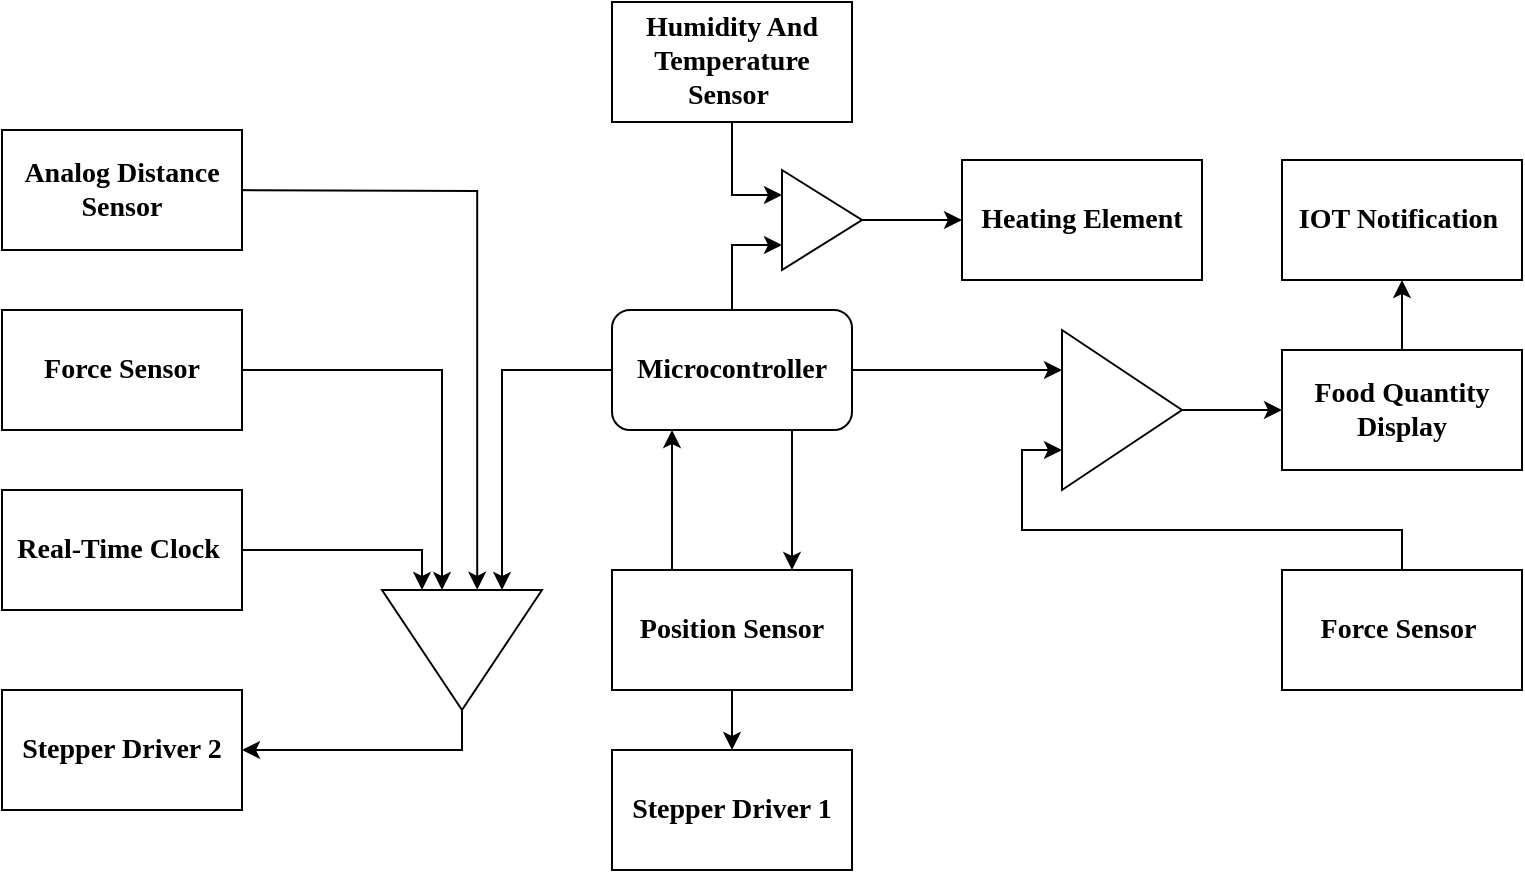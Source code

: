 <mxfile version="22.1.21" type="device">
  <diagram name="Page-1" id="GReUHYMmRBQ4iVzE6dfe">
    <mxGraphModel dx="1238" dy="620" grid="1" gridSize="10" guides="1" tooltips="1" connect="1" arrows="1" fold="1" page="1" pageScale="1" pageWidth="850" pageHeight="1100" math="0" shadow="0">
      <root>
        <mxCell id="0" />
        <mxCell id="1" parent="0" />
        <mxCell id="Xm6tsWq_4RSOkTCT3J5A-17" style="edgeStyle=orthogonalEdgeStyle;rounded=0;orthogonalLoop=1;jettySize=auto;html=1;exitX=0.75;exitY=1;exitDx=0;exitDy=0;entryX=0.75;entryY=0;entryDx=0;entryDy=0;fontFamily=Times New Roman;fontSize=14;fontStyle=1" edge="1" parent="1" source="Xm6tsWq_4RSOkTCT3J5A-1" target="Xm6tsWq_4RSOkTCT3J5A-4">
          <mxGeometry relative="1" as="geometry" />
        </mxCell>
        <mxCell id="Xm6tsWq_4RSOkTCT3J5A-27" style="edgeStyle=orthogonalEdgeStyle;rounded=0;orthogonalLoop=1;jettySize=auto;html=1;exitX=0.5;exitY=0;exitDx=0;exitDy=0;entryX=0;entryY=0.75;entryDx=0;entryDy=0;fontFamily=Times New Roman;fontSize=14;fontStyle=1" edge="1" parent="1" source="Xm6tsWq_4RSOkTCT3J5A-1" target="Xm6tsWq_4RSOkTCT3J5A-22">
          <mxGeometry relative="1" as="geometry" />
        </mxCell>
        <mxCell id="Xm6tsWq_4RSOkTCT3J5A-38" style="edgeStyle=orthogonalEdgeStyle;rounded=0;orthogonalLoop=1;jettySize=auto;html=1;entryX=0;entryY=0.25;entryDx=0;entryDy=0;fontFamily=Times New Roman;fontSize=14;fontStyle=1" edge="1" parent="1" source="Xm6tsWq_4RSOkTCT3J5A-1" target="Xm6tsWq_4RSOkTCT3J5A-37">
          <mxGeometry relative="1" as="geometry" />
        </mxCell>
        <mxCell id="Xm6tsWq_4RSOkTCT3J5A-1" value="Microcontroller" style="rounded=1;whiteSpace=wrap;html=1;fontFamily=Times New Roman;fontSize=14;fontStyle=1" vertex="1" parent="1">
          <mxGeometry x="335" y="194" width="120" height="60" as="geometry" />
        </mxCell>
        <mxCell id="Xm6tsWq_4RSOkTCT3J5A-7" style="edgeStyle=orthogonalEdgeStyle;rounded=0;orthogonalLoop=1;jettySize=auto;html=1;exitX=1;exitY=0.5;exitDx=0;exitDy=0;entryX=-0.002;entryY=0.405;entryDx=0;entryDy=0;fontFamily=Times New Roman;fontSize=14;fontStyle=1;entryPerimeter=0;" edge="1" parent="1" target="Xm6tsWq_4RSOkTCT3J5A-6">
          <mxGeometry relative="1" as="geometry">
            <mxPoint x="140" y="134.0" as="sourcePoint" />
            <mxPoint x="270" y="254" as="targetPoint" />
          </mxGeometry>
        </mxCell>
        <mxCell id="Xm6tsWq_4RSOkTCT3J5A-2" value="Analog Distance Sensor" style="rounded=0;whiteSpace=wrap;html=1;fontFamily=Times New Roman;fontSize=14;fontStyle=1" vertex="1" parent="1">
          <mxGeometry x="30" y="104" width="120" height="60" as="geometry" />
        </mxCell>
        <mxCell id="Xm6tsWq_4RSOkTCT3J5A-8" style="edgeStyle=orthogonalEdgeStyle;rounded=0;orthogonalLoop=1;jettySize=auto;html=1;exitX=1;exitY=0.5;exitDx=0;exitDy=0;entryX=0;entryY=0.5;entryDx=0;entryDy=0;fontFamily=Times New Roman;fontSize=14;fontStyle=1" edge="1" parent="1">
          <mxGeometry relative="1" as="geometry">
            <mxPoint x="140" y="224" as="sourcePoint" />
            <mxPoint x="250" y="334" as="targetPoint" />
            <Array as="points">
              <mxPoint x="250" y="224" />
            </Array>
          </mxGeometry>
        </mxCell>
        <mxCell id="Xm6tsWq_4RSOkTCT3J5A-3" value="Force Sensor" style="rounded=0;whiteSpace=wrap;html=1;fontFamily=Times New Roman;fontSize=14;fontStyle=1" vertex="1" parent="1">
          <mxGeometry x="30" y="194" width="120" height="60" as="geometry" />
        </mxCell>
        <mxCell id="Xm6tsWq_4RSOkTCT3J5A-18" style="edgeStyle=orthogonalEdgeStyle;rounded=0;orthogonalLoop=1;jettySize=auto;html=1;exitX=0.25;exitY=0;exitDx=0;exitDy=0;entryX=0.25;entryY=1;entryDx=0;entryDy=0;fontFamily=Times New Roman;fontSize=14;fontStyle=1" edge="1" parent="1" source="Xm6tsWq_4RSOkTCT3J5A-4" target="Xm6tsWq_4RSOkTCT3J5A-1">
          <mxGeometry relative="1" as="geometry" />
        </mxCell>
        <mxCell id="Xm6tsWq_4RSOkTCT3J5A-44" style="edgeStyle=orthogonalEdgeStyle;rounded=0;orthogonalLoop=1;jettySize=auto;html=1;exitX=0.5;exitY=1;exitDx=0;exitDy=0;entryX=0.5;entryY=0;entryDx=0;entryDy=0;" edge="1" parent="1" source="Xm6tsWq_4RSOkTCT3J5A-4" target="Xm6tsWq_4RSOkTCT3J5A-14">
          <mxGeometry relative="1" as="geometry" />
        </mxCell>
        <mxCell id="Xm6tsWq_4RSOkTCT3J5A-4" value="Position Sensor" style="rounded=0;whiteSpace=wrap;html=1;fontFamily=Times New Roman;fontSize=14;fontStyle=1" vertex="1" parent="1">
          <mxGeometry x="335" y="324" width="120" height="60" as="geometry" />
        </mxCell>
        <mxCell id="Xm6tsWq_4RSOkTCT3J5A-10" style="edgeStyle=orthogonalEdgeStyle;rounded=0;orthogonalLoop=1;jettySize=auto;html=1;exitX=1;exitY=0.5;exitDx=0;exitDy=0;entryX=0;entryY=0.75;entryDx=0;entryDy=0;fontFamily=Times New Roman;fontSize=14;fontStyle=1" edge="1" parent="1" source="Xm6tsWq_4RSOkTCT3J5A-5" target="Xm6tsWq_4RSOkTCT3J5A-6">
          <mxGeometry relative="1" as="geometry" />
        </mxCell>
        <mxCell id="Xm6tsWq_4RSOkTCT3J5A-5" value="Real-Time Clock&amp;nbsp;" style="rounded=0;whiteSpace=wrap;html=1;fontFamily=Times New Roman;fontSize=14;fontStyle=1" vertex="1" parent="1">
          <mxGeometry x="30" y="284" width="120" height="60" as="geometry" />
        </mxCell>
        <mxCell id="Xm6tsWq_4RSOkTCT3J5A-46" style="edgeStyle=orthogonalEdgeStyle;rounded=0;orthogonalLoop=1;jettySize=auto;html=1;exitX=1;exitY=0.5;exitDx=0;exitDy=0;entryX=1;entryY=0.5;entryDx=0;entryDy=0;" edge="1" parent="1" source="Xm6tsWq_4RSOkTCT3J5A-6" target="Xm6tsWq_4RSOkTCT3J5A-15">
          <mxGeometry relative="1" as="geometry" />
        </mxCell>
        <mxCell id="Xm6tsWq_4RSOkTCT3J5A-6" value="" style="triangle;whiteSpace=wrap;html=1;fontFamily=Times New Roman;fontSize=14;fontStyle=1;rotation=90;" vertex="1" parent="1">
          <mxGeometry x="230" y="324" width="60" height="80" as="geometry" />
        </mxCell>
        <mxCell id="Xm6tsWq_4RSOkTCT3J5A-14" value="Stepper Driver 1" style="rounded=0;whiteSpace=wrap;html=1;fontFamily=Times New Roman;fontSize=14;fontStyle=1" vertex="1" parent="1">
          <mxGeometry x="335" y="414" width="120" height="60" as="geometry" />
        </mxCell>
        <mxCell id="Xm6tsWq_4RSOkTCT3J5A-15" value="Stepper Driver 2" style="rounded=0;whiteSpace=wrap;html=1;fontFamily=Times New Roman;fontSize=14;fontStyle=1" vertex="1" parent="1">
          <mxGeometry x="30" y="384" width="120" height="60" as="geometry" />
        </mxCell>
        <mxCell id="Xm6tsWq_4RSOkTCT3J5A-26" style="edgeStyle=orthogonalEdgeStyle;rounded=0;orthogonalLoop=1;jettySize=auto;html=1;exitX=0.5;exitY=1;exitDx=0;exitDy=0;entryX=0;entryY=0.25;entryDx=0;entryDy=0;fontFamily=Times New Roman;fontSize=14;fontStyle=1" edge="1" parent="1" source="Xm6tsWq_4RSOkTCT3J5A-21" target="Xm6tsWq_4RSOkTCT3J5A-22">
          <mxGeometry relative="1" as="geometry" />
        </mxCell>
        <mxCell id="Xm6tsWq_4RSOkTCT3J5A-21" value="Humidity And Temperature Sensor&amp;nbsp;" style="rounded=0;whiteSpace=wrap;html=1;fontFamily=Times New Roman;fontSize=14;fontStyle=1" vertex="1" parent="1">
          <mxGeometry x="335" y="40" width="120" height="60" as="geometry" />
        </mxCell>
        <mxCell id="Xm6tsWq_4RSOkTCT3J5A-29" style="edgeStyle=orthogonalEdgeStyle;rounded=0;orthogonalLoop=1;jettySize=auto;html=1;exitX=1;exitY=0.5;exitDx=0;exitDy=0;entryX=0;entryY=0.5;entryDx=0;entryDy=0;fontFamily=Times New Roman;fontSize=14;fontStyle=1" edge="1" parent="1" source="Xm6tsWq_4RSOkTCT3J5A-22" target="Xm6tsWq_4RSOkTCT3J5A-28">
          <mxGeometry relative="1" as="geometry" />
        </mxCell>
        <mxCell id="Xm6tsWq_4RSOkTCT3J5A-22" value="" style="triangle;whiteSpace=wrap;html=1;fontFamily=Times New Roman;fontSize=14;fontStyle=1" vertex="1" parent="1">
          <mxGeometry x="420" y="124" width="40" height="50" as="geometry" />
        </mxCell>
        <mxCell id="Xm6tsWq_4RSOkTCT3J5A-28" value="Heating Element" style="rounded=0;whiteSpace=wrap;html=1;fontFamily=Times New Roman;fontSize=14;fontStyle=1" vertex="1" parent="1">
          <mxGeometry x="510" y="119" width="120" height="60" as="geometry" />
        </mxCell>
        <mxCell id="Xm6tsWq_4RSOkTCT3J5A-39" style="edgeStyle=orthogonalEdgeStyle;rounded=0;orthogonalLoop=1;jettySize=auto;html=1;exitX=0.5;exitY=0;exitDx=0;exitDy=0;entryX=0;entryY=0.75;entryDx=0;entryDy=0;fontFamily=Times New Roman;fontSize=14;fontStyle=1" edge="1" parent="1" source="Xm6tsWq_4RSOkTCT3J5A-35" target="Xm6tsWq_4RSOkTCT3J5A-37">
          <mxGeometry relative="1" as="geometry" />
        </mxCell>
        <mxCell id="Xm6tsWq_4RSOkTCT3J5A-35" value="Force Sensor&amp;nbsp;" style="rounded=0;whiteSpace=wrap;html=1;fontFamily=Times New Roman;fontSize=14;fontStyle=1" vertex="1" parent="1">
          <mxGeometry x="670" y="324" width="120" height="60" as="geometry" />
        </mxCell>
        <mxCell id="Xm6tsWq_4RSOkTCT3J5A-41" style="edgeStyle=orthogonalEdgeStyle;rounded=0;orthogonalLoop=1;jettySize=auto;html=1;exitX=1;exitY=0.5;exitDx=0;exitDy=0;entryX=0;entryY=0.5;entryDx=0;entryDy=0;fontFamily=Times New Roman;fontSize=14;fontStyle=1" edge="1" parent="1" source="Xm6tsWq_4RSOkTCT3J5A-37" target="Xm6tsWq_4RSOkTCT3J5A-40">
          <mxGeometry relative="1" as="geometry" />
        </mxCell>
        <mxCell id="Xm6tsWq_4RSOkTCT3J5A-37" value="" style="triangle;whiteSpace=wrap;html=1;fontFamily=Times New Roman;fontSize=14;fontStyle=1" vertex="1" parent="1">
          <mxGeometry x="560" y="204" width="60" height="80" as="geometry" />
        </mxCell>
        <mxCell id="Xm6tsWq_4RSOkTCT3J5A-43" style="edgeStyle=orthogonalEdgeStyle;rounded=0;orthogonalLoop=1;jettySize=auto;html=1;fontFamily=Times New Roman;fontSize=14;fontStyle=1" edge="1" parent="1" source="Xm6tsWq_4RSOkTCT3J5A-40" target="Xm6tsWq_4RSOkTCT3J5A-42">
          <mxGeometry relative="1" as="geometry" />
        </mxCell>
        <mxCell id="Xm6tsWq_4RSOkTCT3J5A-40" value="Food Quantity Display" style="rounded=0;whiteSpace=wrap;html=1;fontFamily=Times New Roman;fontSize=14;fontStyle=1" vertex="1" parent="1">
          <mxGeometry x="670" y="214" width="120" height="60" as="geometry" />
        </mxCell>
        <mxCell id="Xm6tsWq_4RSOkTCT3J5A-42" value="IOT Notification&amp;nbsp;" style="rounded=0;whiteSpace=wrap;html=1;fontFamily=Times New Roman;fontSize=14;fontStyle=1" vertex="1" parent="1">
          <mxGeometry x="670" y="119" width="120" height="60" as="geometry" />
        </mxCell>
        <mxCell id="Xm6tsWq_4RSOkTCT3J5A-45" style="edgeStyle=orthogonalEdgeStyle;rounded=0;orthogonalLoop=1;jettySize=auto;html=1;exitX=0;exitY=0.5;exitDx=0;exitDy=0;entryX=0;entryY=0.25;entryDx=0;entryDy=0;" edge="1" parent="1" source="Xm6tsWq_4RSOkTCT3J5A-1" target="Xm6tsWq_4RSOkTCT3J5A-6">
          <mxGeometry relative="1" as="geometry" />
        </mxCell>
      </root>
    </mxGraphModel>
  </diagram>
</mxfile>
